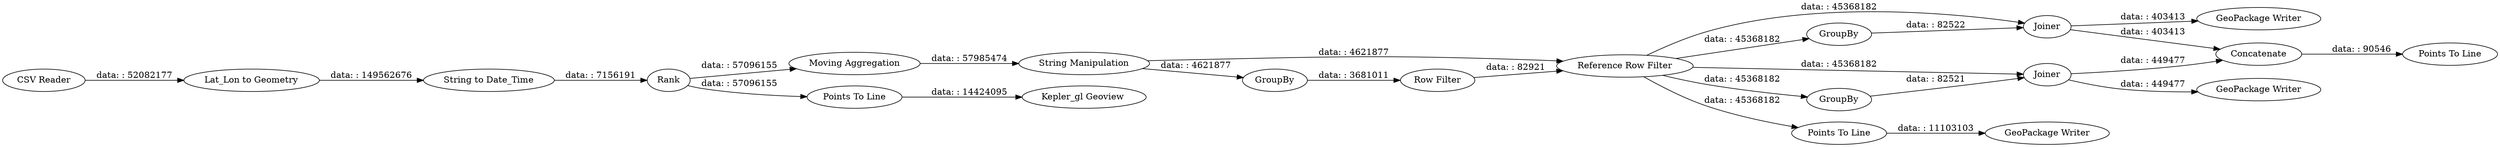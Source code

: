 digraph {
	"-8654636062886105180_20" [label="GeoPackage Writer"]
	"-8654636062886105180_4" [label=Rank]
	"-8654636062886105180_16" [label=GroupBy]
	"-8654636062886105180_1" [label="CSV Reader"]
	"-8654636062886105180_10" [label="Row Filter"]
	"-8654636062886105180_7" [label="Moving Aggregation"]
	"-8654636062886105180_2" [label="Lat_Lon to Geometry"]
	"-8654636062886105180_18" [label=Concatenate]
	"-8654636062886105180_3" [label="String to Date_Time"]
	"-8654636062886105180_21" [label="GeoPackage Writer"]
	"-8654636062886105180_14" [label=GroupBy]
	"-8654636062886105180_5" [label="Points To Line"]
	"-8654636062886105180_15" [label=Joiner]
	"-8654636062886105180_13" [label="GeoPackage Writer"]
	"-8654636062886105180_6" [label="Kepler_gl Geoview "]
	"-8654636062886105180_11" [label="Reference Row Filter"]
	"-8654636062886105180_8" [label="String Manipulation"]
	"-8654636062886105180_19" [label="Points To Line"]
	"-8654636062886105180_12" [label="Points To Line"]
	"-8654636062886105180_17" [label=Joiner]
	"-8654636062886105180_9" [label=GroupBy]
	"-8654636062886105180_16" -> "-8654636062886105180_17" [label="data: : 82521"]
	"-8654636062886105180_15" -> "-8654636062886105180_18" [label="data: : 403413"]
	"-8654636062886105180_11" -> "-8654636062886105180_12" [label="data: : 45368182"]
	"-8654636062886105180_14" -> "-8654636062886105180_15" [label="data: : 82522"]
	"-8654636062886105180_1" -> "-8654636062886105180_2" [label="data: : 52082177"]
	"-8654636062886105180_17" -> "-8654636062886105180_21" [label="data: : 449477"]
	"-8654636062886105180_18" -> "-8654636062886105180_19" [label="data: : 90546"]
	"-8654636062886105180_11" -> "-8654636062886105180_14" [label="data: : 45368182"]
	"-8654636062886105180_3" -> "-8654636062886105180_4" [label="data: : 7156191"]
	"-8654636062886105180_12" -> "-8654636062886105180_13" [label="data: : 11103103"]
	"-8654636062886105180_17" -> "-8654636062886105180_18" [label="data: : 449477"]
	"-8654636062886105180_10" -> "-8654636062886105180_11" [label="data: : 82921"]
	"-8654636062886105180_4" -> "-8654636062886105180_7" [label="data: : 57096155"]
	"-8654636062886105180_7" -> "-8654636062886105180_8" [label="data: : 57985474"]
	"-8654636062886105180_8" -> "-8654636062886105180_9" [label="data: : 4621877"]
	"-8654636062886105180_11" -> "-8654636062886105180_16" [label="data: : 45368182"]
	"-8654636062886105180_8" -> "-8654636062886105180_11" [label="data: : 4621877"]
	"-8654636062886105180_11" -> "-8654636062886105180_15" [label="data: : 45368182"]
	"-8654636062886105180_2" -> "-8654636062886105180_3" [label="data: : 149562676"]
	"-8654636062886105180_15" -> "-8654636062886105180_20" [label="data: : 403413"]
	"-8654636062886105180_9" -> "-8654636062886105180_10" [label="data: : 3681011"]
	"-8654636062886105180_4" -> "-8654636062886105180_5" [label="data: : 57096155"]
	"-8654636062886105180_5" -> "-8654636062886105180_6" [label="data: : 14424095"]
	"-8654636062886105180_11" -> "-8654636062886105180_17" [label="data: : 45368182"]
	rankdir=LR
}
